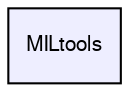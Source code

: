 digraph G {
  compound=true
  node [ fontsize="10", fontname="FreeSans"];
  edge [ labelfontsize="10", labelfontname="FreeSans"];
  dir_01e65cc018e2f1430a09c0e671590dbc [shape=box, label="MILtools", style="filled", fillcolor="#eeeeff", pencolor="black", URL="dir_01e65cc018e2f1430a09c0e671590dbc.html"];
}
